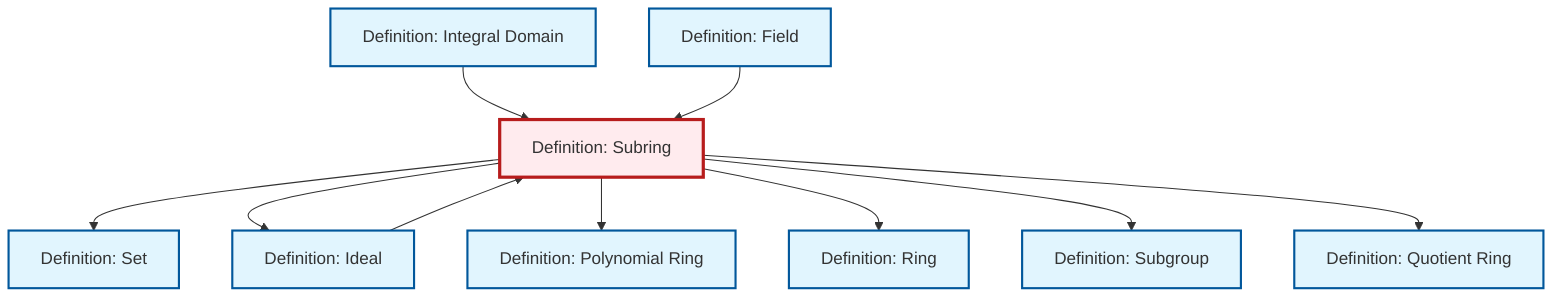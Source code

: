 graph TD
    classDef definition fill:#e1f5fe,stroke:#01579b,stroke-width:2px
    classDef theorem fill:#f3e5f5,stroke:#4a148c,stroke-width:2px
    classDef axiom fill:#fff3e0,stroke:#e65100,stroke-width:2px
    classDef example fill:#e8f5e9,stroke:#1b5e20,stroke-width:2px
    classDef current fill:#ffebee,stroke:#b71c1c,stroke-width:3px
    def-field["Definition: Field"]:::definition
    def-subgroup["Definition: Subgroup"]:::definition
    def-ideal["Definition: Ideal"]:::definition
    def-integral-domain["Definition: Integral Domain"]:::definition
    def-ring["Definition: Ring"]:::definition
    def-polynomial-ring["Definition: Polynomial Ring"]:::definition
    def-set["Definition: Set"]:::definition
    def-subring["Definition: Subring"]:::definition
    def-quotient-ring["Definition: Quotient Ring"]:::definition
    def-subring --> def-set
    def-ideal --> def-subring
    def-subring --> def-ideal
    def-subring --> def-polynomial-ring
    def-subring --> def-ring
    def-subring --> def-subgroup
    def-subring --> def-quotient-ring
    def-integral-domain --> def-subring
    def-field --> def-subring
    class def-subring current